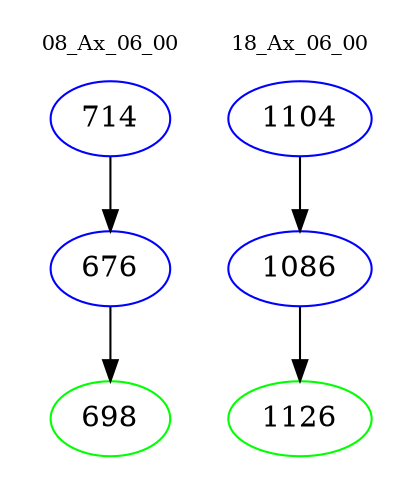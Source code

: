 digraph{
subgraph cluster_0 {
color = white
label = "08_Ax_06_00";
fontsize=10;
T0_714 [label="714", color="blue"]
T0_714 -> T0_676 [color="black"]
T0_676 [label="676", color="blue"]
T0_676 -> T0_698 [color="black"]
T0_698 [label="698", color="green"]
}
subgraph cluster_1 {
color = white
label = "18_Ax_06_00";
fontsize=10;
T1_1104 [label="1104", color="blue"]
T1_1104 -> T1_1086 [color="black"]
T1_1086 [label="1086", color="blue"]
T1_1086 -> T1_1126 [color="black"]
T1_1126 [label="1126", color="green"]
}
}
